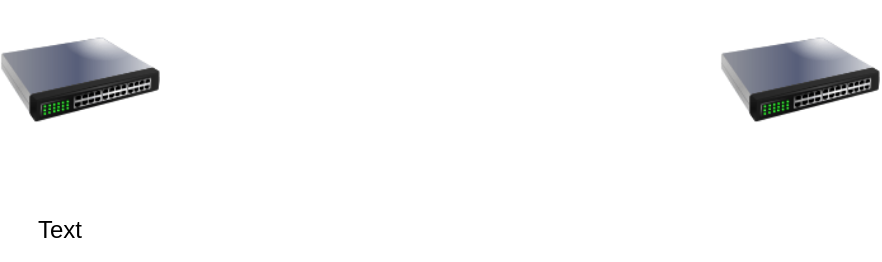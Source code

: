 <mxfile version="20.4.0" type="onedrive"><diagram id="xYoIZYuICDtuJ2x-JbDp" name="Página-1"><mxGraphModel grid="1" page="1" gridSize="10" guides="1" tooltips="1" connect="1" arrows="1" fold="1" pageScale="1" pageWidth="827" pageHeight="1169" math="0" shadow="0"><root><mxCell id="0"/><mxCell id="1" parent="0"/><mxCell id="b758EtLYkvLobLu0b04A-1" value="" style="image;html=1;image=img/lib/clip_art/networking/Switch_128x128.png" vertex="1" parent="1"><mxGeometry x="150" y="310" width="80" height="80" as="geometry"/></mxCell><mxCell id="b758EtLYkvLobLu0b04A-2" value="" style="image;html=1;image=img/lib/clip_art/networking/Switch_128x128.png" vertex="1" parent="1"><mxGeometry x="510" y="310" width="80" height="80" as="geometry"/></mxCell><mxCell id="b758EtLYkvLobLu0b04A-3" value="Text" style="text;html=1;strokeColor=none;fillColor=none;align=center;verticalAlign=middle;whiteSpace=wrap;rounded=0;" vertex="1" parent="1"><mxGeometry x="150" y="410" width="60" height="30" as="geometry"/></mxCell></root></mxGraphModel></diagram></mxfile>